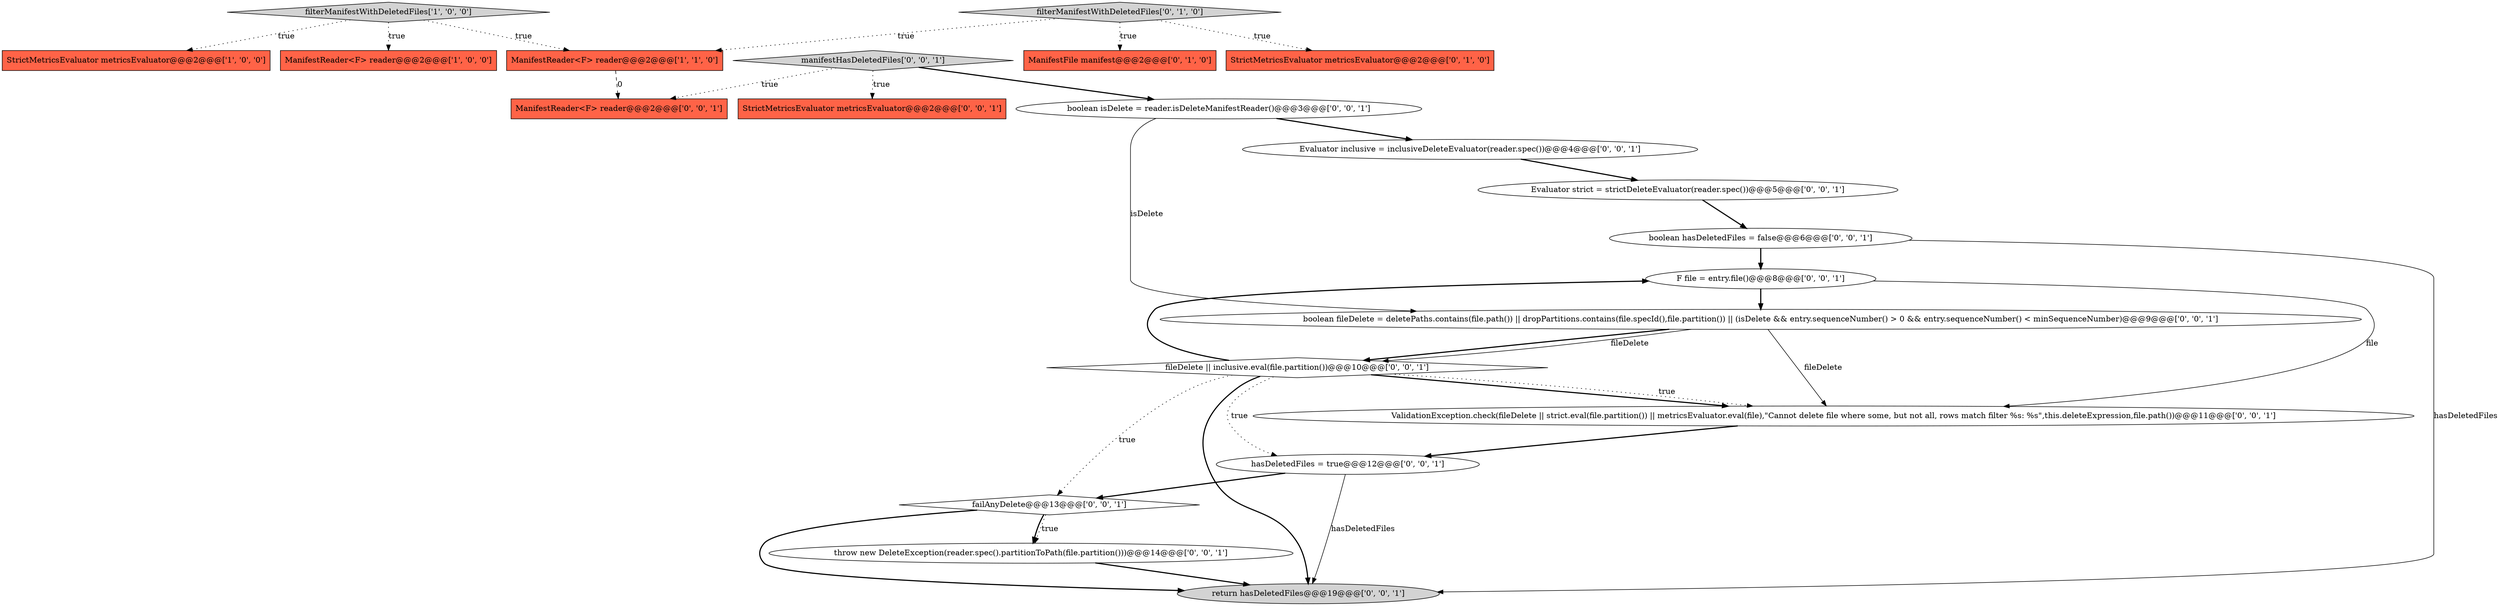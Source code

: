 digraph {
14 [style = filled, label = "Evaluator strict = strictDeleteEvaluator(reader.spec())@@@5@@@['0', '0', '1']", fillcolor = white, shape = ellipse image = "AAA0AAABBB3BBB"];
17 [style = filled, label = "boolean isDelete = reader.isDeleteManifestReader()@@@3@@@['0', '0', '1']", fillcolor = white, shape = ellipse image = "AAA0AAABBB3BBB"];
16 [style = filled, label = "failAnyDelete@@@13@@@['0', '0', '1']", fillcolor = white, shape = diamond image = "AAA0AAABBB3BBB"];
21 [style = filled, label = "ValidationException.check(fileDelete || strict.eval(file.partition()) || metricsEvaluator.eval(file),\"Cannot delete file where some, but not all, rows match filter %s: %s\",this.deleteExpression,file.path())@@@11@@@['0', '0', '1']", fillcolor = white, shape = ellipse image = "AAA0AAABBB3BBB"];
13 [style = filled, label = "return hasDeletedFiles@@@19@@@['0', '0', '1']", fillcolor = lightgray, shape = ellipse image = "AAA0AAABBB3BBB"];
0 [style = filled, label = "StrictMetricsEvaluator metricsEvaluator@@@2@@@['1', '0', '0']", fillcolor = tomato, shape = box image = "AAA0AAABBB1BBB"];
19 [style = filled, label = "ManifestReader<F> reader@@@2@@@['0', '0', '1']", fillcolor = tomato, shape = box image = "AAA0AAABBB3BBB"];
20 [style = filled, label = "F file = entry.file()@@@8@@@['0', '0', '1']", fillcolor = white, shape = ellipse image = "AAA0AAABBB3BBB"];
2 [style = filled, label = "ManifestReader<F> reader@@@2@@@['1', '0', '0']", fillcolor = tomato, shape = box image = "AAA0AAABBB1BBB"];
15 [style = filled, label = "hasDeletedFiles = true@@@12@@@['0', '0', '1']", fillcolor = white, shape = ellipse image = "AAA0AAABBB3BBB"];
7 [style = filled, label = "Evaluator inclusive = inclusiveDeleteEvaluator(reader.spec())@@@4@@@['0', '0', '1']", fillcolor = white, shape = ellipse image = "AAA0AAABBB3BBB"];
11 [style = filled, label = "manifestHasDeletedFiles['0', '0', '1']", fillcolor = lightgray, shape = diamond image = "AAA0AAABBB3BBB"];
6 [style = filled, label = "ManifestFile manifest@@@2@@@['0', '1', '0']", fillcolor = tomato, shape = box image = "AAA0AAABBB2BBB"];
9 [style = filled, label = "throw new DeleteException(reader.spec().partitionToPath(file.partition()))@@@14@@@['0', '0', '1']", fillcolor = white, shape = ellipse image = "AAA0AAABBB3BBB"];
5 [style = filled, label = "StrictMetricsEvaluator metricsEvaluator@@@2@@@['0', '1', '0']", fillcolor = tomato, shape = box image = "AAA0AAABBB2BBB"];
12 [style = filled, label = "fileDelete || inclusive.eval(file.partition())@@@10@@@['0', '0', '1']", fillcolor = white, shape = diamond image = "AAA0AAABBB3BBB"];
3 [style = filled, label = "ManifestReader<F> reader@@@2@@@['1', '1', '0']", fillcolor = tomato, shape = box image = "AAA0AAABBB1BBB"];
1 [style = filled, label = "filterManifestWithDeletedFiles['1', '0', '0']", fillcolor = lightgray, shape = diamond image = "AAA0AAABBB1BBB"];
10 [style = filled, label = "boolean hasDeletedFiles = false@@@6@@@['0', '0', '1']", fillcolor = white, shape = ellipse image = "AAA0AAABBB3BBB"];
4 [style = filled, label = "filterManifestWithDeletedFiles['0', '1', '0']", fillcolor = lightgray, shape = diamond image = "AAA0AAABBB2BBB"];
8 [style = filled, label = "boolean fileDelete = deletePaths.contains(file.path()) || dropPartitions.contains(file.specId(),file.partition()) || (isDelete && entry.sequenceNumber() > 0 && entry.sequenceNumber() < minSequenceNumber)@@@9@@@['0', '0', '1']", fillcolor = white, shape = ellipse image = "AAA0AAABBB3BBB"];
18 [style = filled, label = "StrictMetricsEvaluator metricsEvaluator@@@2@@@['0', '0', '1']", fillcolor = tomato, shape = box image = "AAA0AAABBB3BBB"];
3->19 [style = dashed, label="0"];
15->13 [style = solid, label="hasDeletedFiles"];
8->12 [style = bold, label=""];
4->3 [style = dotted, label="true"];
21->15 [style = bold, label=""];
17->8 [style = solid, label="isDelete"];
8->12 [style = solid, label="fileDelete"];
1->0 [style = dotted, label="true"];
12->16 [style = dotted, label="true"];
9->13 [style = bold, label=""];
12->21 [style = bold, label=""];
12->15 [style = dotted, label="true"];
20->8 [style = bold, label=""];
11->17 [style = bold, label=""];
16->13 [style = bold, label=""];
12->13 [style = bold, label=""];
7->14 [style = bold, label=""];
10->13 [style = solid, label="hasDeletedFiles"];
20->21 [style = solid, label="file"];
1->3 [style = dotted, label="true"];
16->9 [style = dotted, label="true"];
11->19 [style = dotted, label="true"];
12->21 [style = dotted, label="true"];
8->21 [style = solid, label="fileDelete"];
15->16 [style = bold, label=""];
12->20 [style = bold, label=""];
11->18 [style = dotted, label="true"];
4->5 [style = dotted, label="true"];
1->2 [style = dotted, label="true"];
17->7 [style = bold, label=""];
14->10 [style = bold, label=""];
4->6 [style = dotted, label="true"];
16->9 [style = bold, label=""];
10->20 [style = bold, label=""];
}
